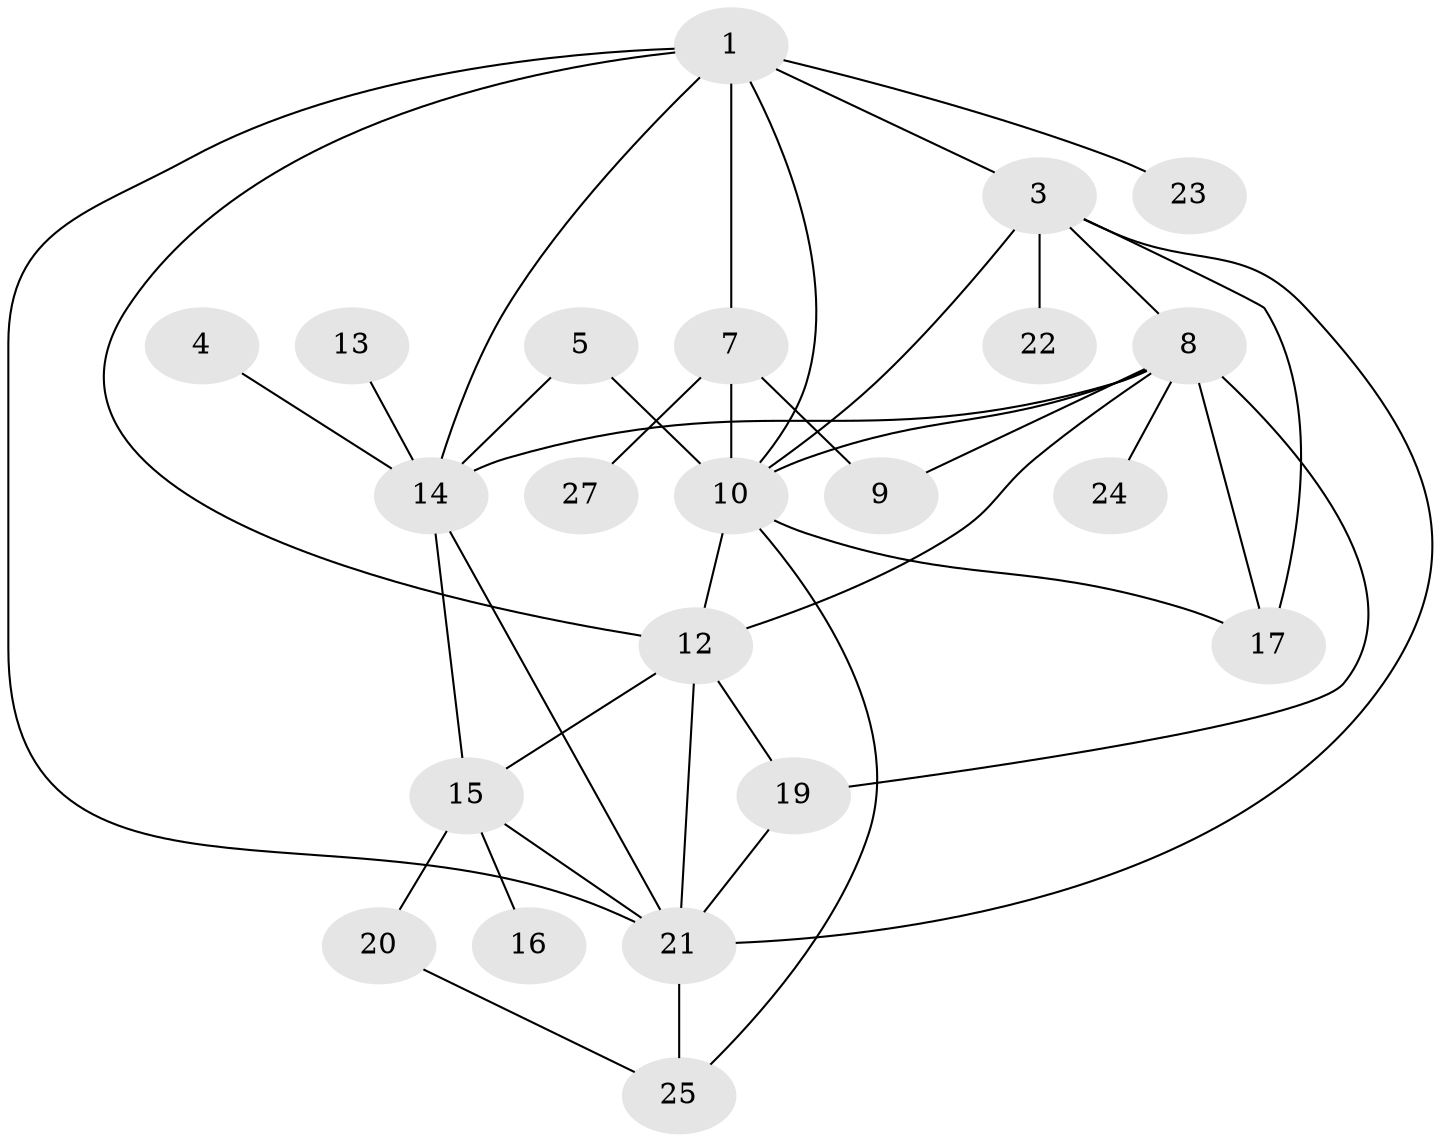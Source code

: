 // original degree distribution, {2: 0.32967032967032966, 0: 0.06593406593406594, 8: 0.02197802197802198, 1: 0.18681318681318682, 5: 0.054945054945054944, 4: 0.14285714285714285, 3: 0.17582417582417584, 6: 0.02197802197802198}
// Generated by graph-tools (version 1.1) at 2025/47/03/04/25 22:47:53]
// undirected, 22 vertices, 40 edges
graph export_dot {
  node [color=gray90,style=filled];
  1;
  3;
  4;
  5;
  7;
  8;
  9;
  10;
  12;
  13;
  14;
  15;
  16;
  17;
  19;
  20;
  21;
  22;
  23;
  24;
  25;
  27;
  1 -- 3 [weight=2.0];
  1 -- 7 [weight=2.0];
  1 -- 10 [weight=1.0];
  1 -- 12 [weight=3.0];
  1 -- 14 [weight=1.0];
  1 -- 21 [weight=1.0];
  1 -- 23 [weight=1.0];
  3 -- 8 [weight=1.0];
  3 -- 10 [weight=1.0];
  3 -- 17 [weight=2.0];
  3 -- 21 [weight=1.0];
  3 -- 22 [weight=1.0];
  4 -- 14 [weight=1.0];
  5 -- 10 [weight=1.0];
  5 -- 14 [weight=1.0];
  7 -- 9 [weight=1.0];
  7 -- 10 [weight=2.0];
  7 -- 27 [weight=1.0];
  8 -- 9 [weight=1.0];
  8 -- 10 [weight=3.0];
  8 -- 12 [weight=1.0];
  8 -- 14 [weight=1.0];
  8 -- 17 [weight=1.0];
  8 -- 19 [weight=1.0];
  8 -- 24 [weight=1.0];
  10 -- 12 [weight=2.0];
  10 -- 17 [weight=1.0];
  10 -- 25 [weight=1.0];
  12 -- 15 [weight=1.0];
  12 -- 19 [weight=1.0];
  12 -- 21 [weight=1.0];
  13 -- 14 [weight=1.0];
  14 -- 15 [weight=1.0];
  14 -- 21 [weight=1.0];
  15 -- 16 [weight=1.0];
  15 -- 20 [weight=1.0];
  15 -- 21 [weight=1.0];
  19 -- 21 [weight=1.0];
  20 -- 25 [weight=1.0];
  21 -- 25 [weight=2.0];
}
